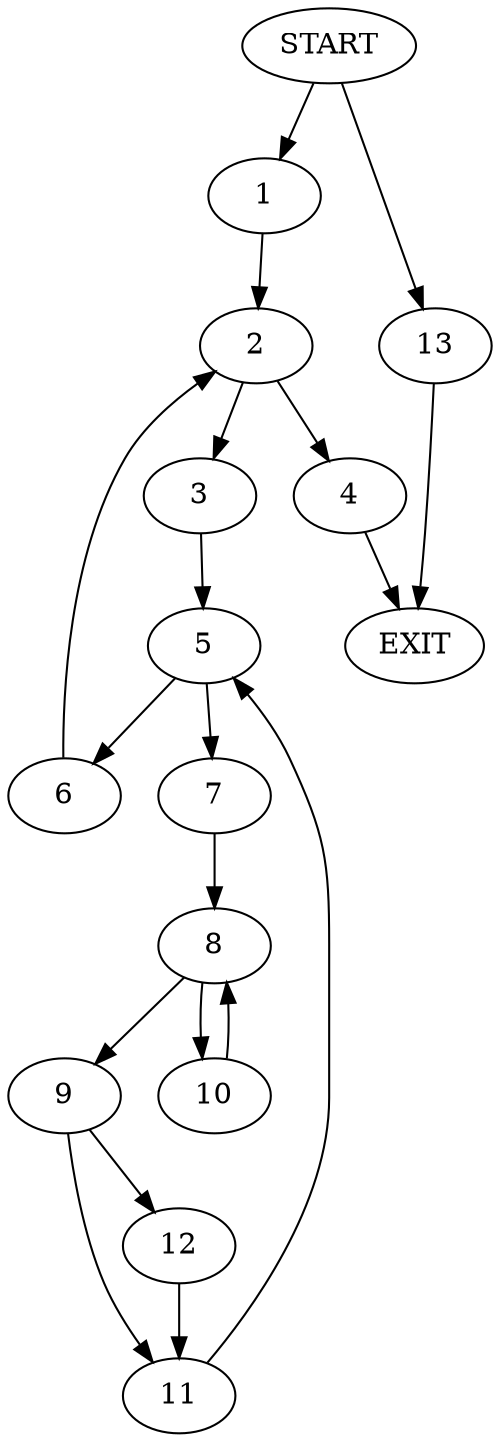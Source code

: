 digraph {
0 [label="START"]
14 [label="EXIT"]
0 -> 1
1 -> 2
2 -> 3
2 -> 4
4 -> 14
3 -> 5
5 -> 6
5 -> 7
7 -> 8
6 -> 2
8 -> 9
8 -> 10
9 -> 11
9 -> 12
10 -> 8
0 -> 13
13 -> 14
11 -> 5
12 -> 11
}
